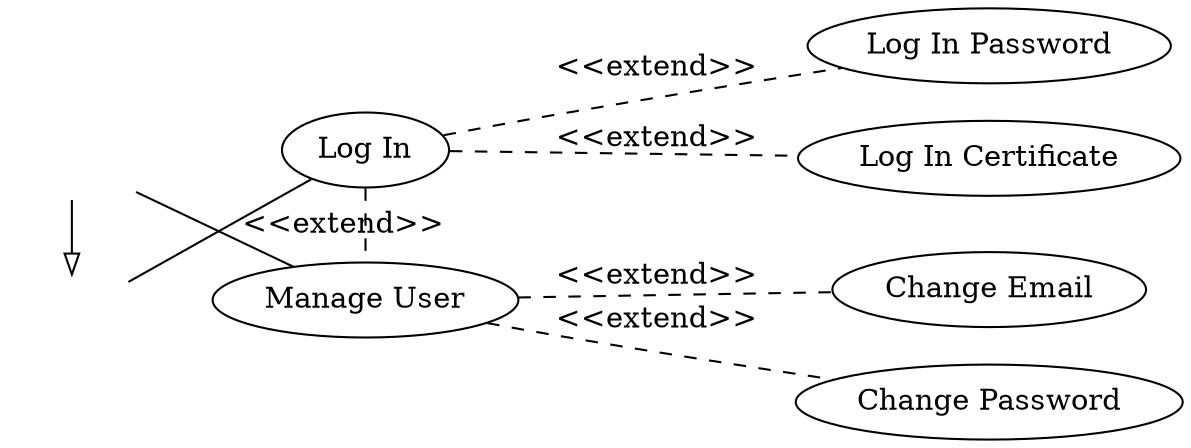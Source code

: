 //https://martin.elwin.com/blog/2008/05/uml-use-case-diagrams-graphviz/

digraph G {
    rankdir=LR;
    labelloc="b";
    peripheries=0;

    /* Actor Nodes */

    node [shape=plaintext, style=invis];

    subgraph clusterUser {label="User"; user};
    subgraph clusterAdmin {label="Administrator"; admin};

    {
        rank=min;

        user [shapefile="actor.png"];
        admin [shapefile="actor.png"];
    }


    /* Use Case Nodes */

    node [shape=ellipse, style=solid];

    {
        rank=same;

        log_in [label="Log In"];
        manage_user [label="Manage User"];
    }

    log_in_pwd [label="Log In Password"];
    log_in_cert [label="Log In Certificate"];

    change_email [label="Change Email"];
    change_pwd [label="Change Password"];
    

    /* Edges */

    edge  [arrowhead="oarrow"];

    admin->user;

    edge [arrowhead=none];
    
    user->log_in;
    admin->manage_user;

    edge [arrowtail="vee", label="<<extend>>", style=dashed];

    log_in->manage_user;
    log_in->log_in_pwd;
    log_in->log_in_cert;

    manage_user->change_email;
    manage_user->change_pwd;
}
